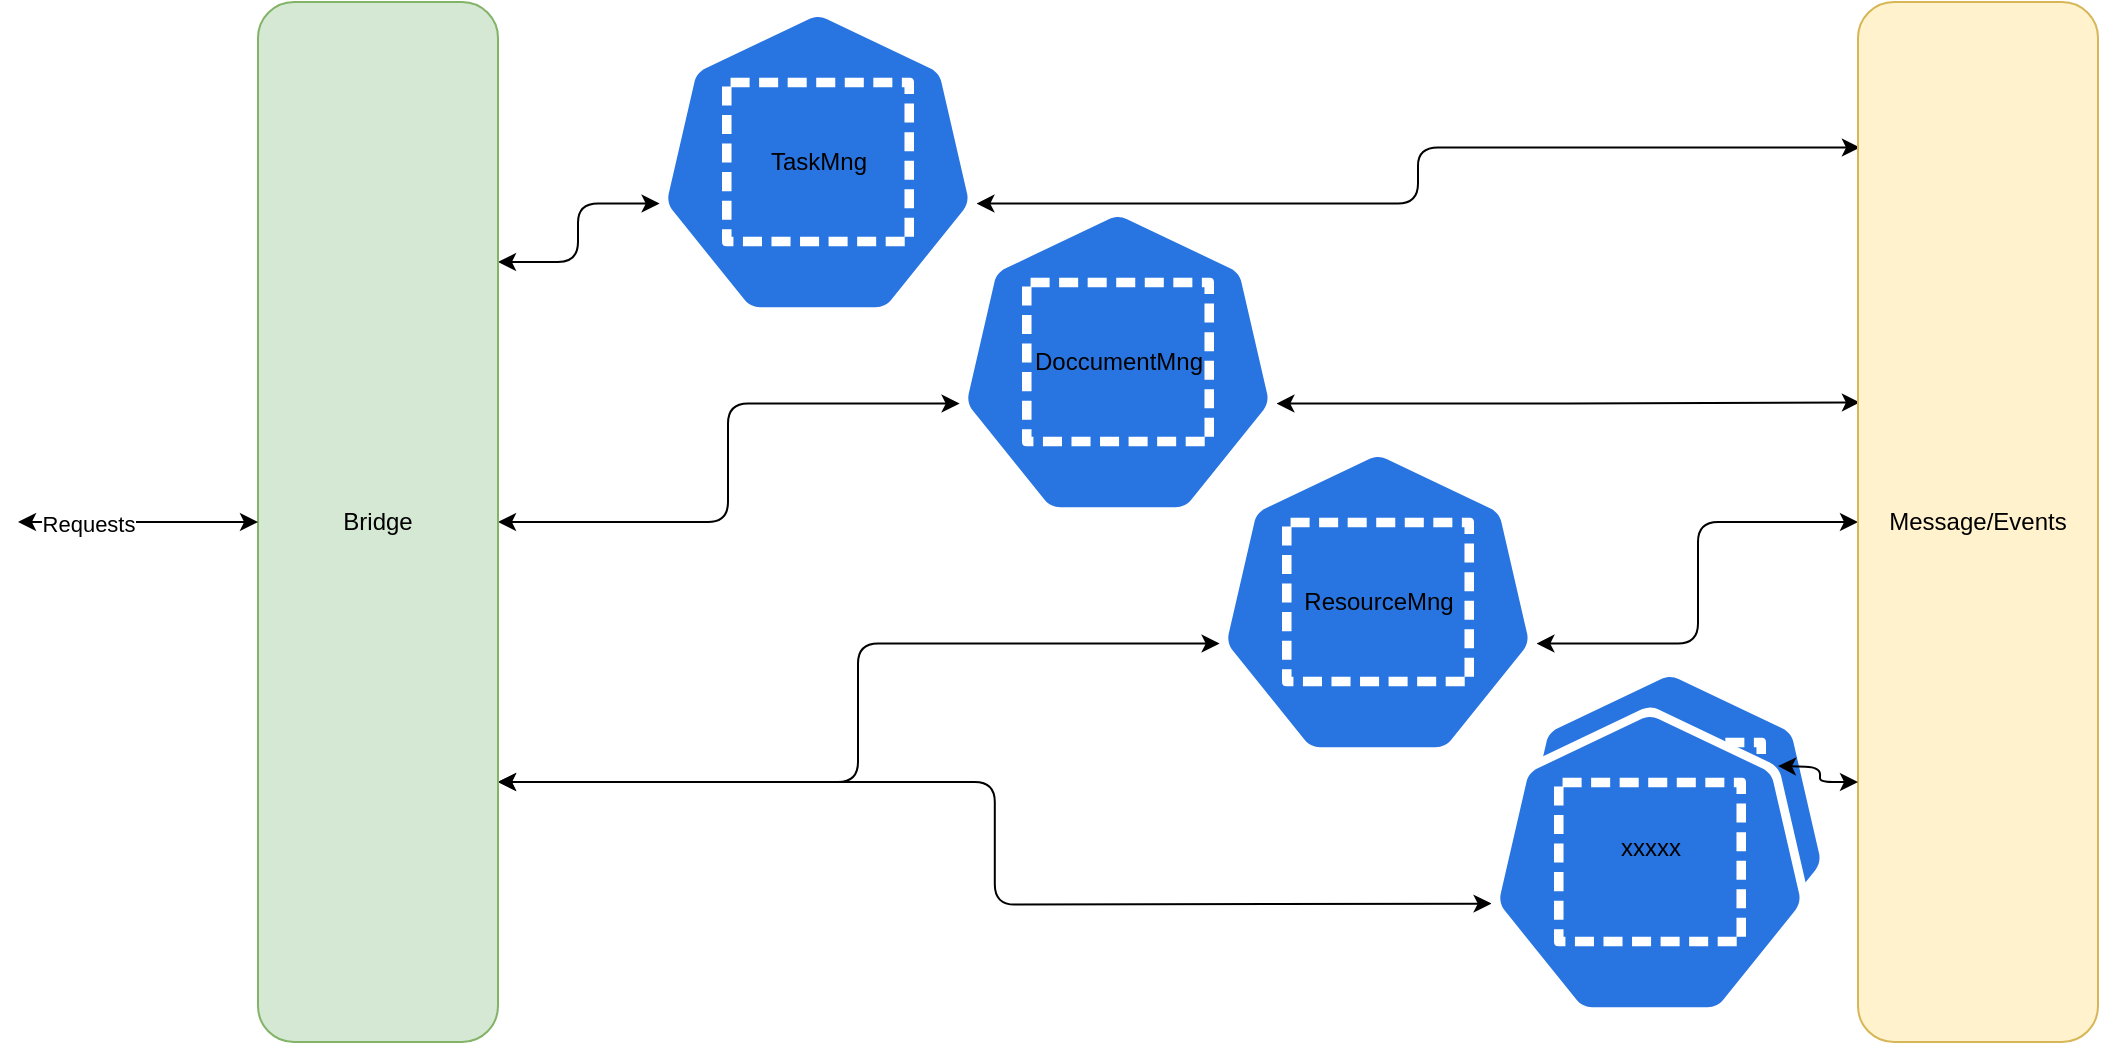 <mxfile version="17.4.1" type="github">
  <diagram id="Ht1M8jgEwFfnCIfOTk4-" name="Page-1">
    <mxGraphModel dx="3167" dy="1083" grid="1" gridSize="10" guides="1" tooltips="1" connect="1" arrows="1" fold="1" page="1" pageScale="1" pageWidth="1169" pageHeight="827" math="0" shadow="0">
      <root>
        <mxCell id="0" />
        <mxCell id="1" parent="0" />
        <mxCell id="zwWVl97MMEdyPd3AgMI6-21" value="&lt;div&gt;xxxxx&lt;/div&gt;&lt;div&gt;&lt;br&gt;&lt;/div&gt;" style="sketch=0;html=1;dashed=0;whitespace=wrap;fillColor=#2875E2;strokeColor=#ffffff;points=[[0.005,0.63,0],[0.1,0.2,0],[0.9,0.2,0],[0.5,0,0],[0.995,0.63,0],[0.72,0.99,0],[0.5,1,0],[0.28,0.99,0]];shape=mxgraph.kubernetes.icon;prIcon=ns" vertex="1" parent="1">
          <mxGeometry x="-414" y="370" width="160" height="160" as="geometry" />
        </mxCell>
        <mxCell id="zwWVl97MMEdyPd3AgMI6-15" style="edgeStyle=orthogonalEdgeStyle;rounded=1;orthogonalLoop=1;jettySize=auto;html=1;exitX=0.995;exitY=0.63;exitDx=0;exitDy=0;exitPerimeter=0;entryX=0.008;entryY=0.14;entryDx=0;entryDy=0;entryPerimeter=0;startArrow=classic;startFill=1;" edge="1" parent="1" source="zwWVl97MMEdyPd3AgMI6-2" target="zwWVl97MMEdyPd3AgMI6-9">
          <mxGeometry relative="1" as="geometry" />
        </mxCell>
        <mxCell id="zwWVl97MMEdyPd3AgMI6-2" value="TaskMng" style="sketch=0;html=1;dashed=0;whitespace=wrap;fillColor=#2875E2;strokeColor=#ffffff;points=[[0.005,0.63,0],[0.1,0.2,0],[0.9,0.2,0],[0.5,0,0],[0.995,0.63,0],[0.72,0.99,0],[0.5,1,0],[0.28,0.99,0]];shape=mxgraph.kubernetes.icon;prIcon=ns" vertex="1" parent="1">
          <mxGeometry x="-840" y="40" width="160" height="160" as="geometry" />
        </mxCell>
        <mxCell id="zwWVl97MMEdyPd3AgMI6-17" style="edgeStyle=orthogonalEdgeStyle;rounded=1;orthogonalLoop=1;jettySize=auto;html=1;exitX=0.995;exitY=0.63;exitDx=0;exitDy=0;exitPerimeter=0;startArrow=classic;startFill=1;" edge="1" parent="1" source="zwWVl97MMEdyPd3AgMI6-4" target="zwWVl97MMEdyPd3AgMI6-9">
          <mxGeometry relative="1" as="geometry" />
        </mxCell>
        <mxCell id="zwWVl97MMEdyPd3AgMI6-4" value="ResourceMng" style="sketch=0;html=1;dashed=0;whitespace=wrap;fillColor=#2875E2;strokeColor=#ffffff;points=[[0.005,0.63,0],[0.1,0.2,0],[0.9,0.2,0],[0.5,0,0],[0.995,0.63,0],[0.72,0.99,0],[0.5,1,0],[0.28,0.99,0]];shape=mxgraph.kubernetes.icon;prIcon=ns" vertex="1" parent="1">
          <mxGeometry x="-560" y="260" width="160" height="160" as="geometry" />
        </mxCell>
        <mxCell id="zwWVl97MMEdyPd3AgMI6-16" style="edgeStyle=orthogonalEdgeStyle;rounded=0;orthogonalLoop=1;jettySize=auto;html=1;exitX=0.995;exitY=0.63;exitDx=0;exitDy=0;exitPerimeter=0;entryX=0.008;entryY=0.385;entryDx=0;entryDy=0;entryPerimeter=0;startArrow=classic;startFill=1;" edge="1" parent="1" source="zwWVl97MMEdyPd3AgMI6-5" target="zwWVl97MMEdyPd3AgMI6-9">
          <mxGeometry relative="1" as="geometry" />
        </mxCell>
        <mxCell id="zwWVl97MMEdyPd3AgMI6-5" value="DoccumentMng" style="sketch=0;html=1;dashed=0;whitespace=wrap;fillColor=#2875E2;strokeColor=#ffffff;points=[[0.005,0.63,0],[0.1,0.2,0],[0.9,0.2,0],[0.5,0,0],[0.995,0.63,0],[0.72,0.99,0],[0.5,1,0],[0.28,0.99,0]];shape=mxgraph.kubernetes.icon;prIcon=ns" vertex="1" parent="1">
          <mxGeometry x="-690" y="140" width="160" height="160" as="geometry" />
        </mxCell>
        <mxCell id="zwWVl97MMEdyPd3AgMI6-11" style="edgeStyle=orthogonalEdgeStyle;rounded=1;orthogonalLoop=1;jettySize=auto;html=1;exitX=1;exitY=0.25;exitDx=0;exitDy=0;entryX=0.005;entryY=0.63;entryDx=0;entryDy=0;entryPerimeter=0;startArrow=classic;startFill=1;" edge="1" parent="1" source="zwWVl97MMEdyPd3AgMI6-6" target="zwWVl97MMEdyPd3AgMI6-2">
          <mxGeometry relative="1" as="geometry" />
        </mxCell>
        <mxCell id="zwWVl97MMEdyPd3AgMI6-12" style="edgeStyle=orthogonalEdgeStyle;rounded=1;orthogonalLoop=1;jettySize=auto;html=1;exitX=1;exitY=0.5;exitDx=0;exitDy=0;entryX=0.005;entryY=0.63;entryDx=0;entryDy=0;entryPerimeter=0;startArrow=classic;startFill=1;" edge="1" parent="1" source="zwWVl97MMEdyPd3AgMI6-6" target="zwWVl97MMEdyPd3AgMI6-5">
          <mxGeometry relative="1" as="geometry" />
        </mxCell>
        <mxCell id="zwWVl97MMEdyPd3AgMI6-13" style="edgeStyle=orthogonalEdgeStyle;rounded=1;orthogonalLoop=1;jettySize=auto;html=1;exitX=1;exitY=0.75;exitDx=0;exitDy=0;entryX=0.005;entryY=0.63;entryDx=0;entryDy=0;entryPerimeter=0;startArrow=classic;startFill=1;" edge="1" parent="1" source="zwWVl97MMEdyPd3AgMI6-6" target="zwWVl97MMEdyPd3AgMI6-4">
          <mxGeometry relative="1" as="geometry" />
        </mxCell>
        <mxCell id="zwWVl97MMEdyPd3AgMI6-14" style="edgeStyle=orthogonalEdgeStyle;rounded=1;orthogonalLoop=1;jettySize=auto;html=1;exitX=1;exitY=0.75;exitDx=0;exitDy=0;entryX=0.005;entryY=0.63;entryDx=0;entryDy=0;entryPerimeter=0;startArrow=classic;startFill=1;" edge="1" parent="1" source="zwWVl97MMEdyPd3AgMI6-6">
          <mxGeometry relative="1" as="geometry">
            <mxPoint x="-423.2" y="490.8" as="targetPoint" />
          </mxGeometry>
        </mxCell>
        <mxCell id="zwWVl97MMEdyPd3AgMI6-6" value="Bridge" style="rounded=1;whiteSpace=wrap;html=1;fillColor=#d5e8d4;strokeColor=#82b366;" vertex="1" parent="1">
          <mxGeometry x="-1040" y="40" width="120" height="520" as="geometry" />
        </mxCell>
        <mxCell id="zwWVl97MMEdyPd3AgMI6-7" value="" style="endArrow=classic;html=1;rounded=0;entryX=0;entryY=0.5;entryDx=0;entryDy=0;startArrow=classic;startFill=1;" edge="1" parent="1" target="zwWVl97MMEdyPd3AgMI6-6">
          <mxGeometry width="50" height="50" relative="1" as="geometry">
            <mxPoint x="-1160" y="300" as="sourcePoint" />
            <mxPoint x="-1050" y="290" as="targetPoint" />
          </mxGeometry>
        </mxCell>
        <mxCell id="zwWVl97MMEdyPd3AgMI6-8" value="&lt;div&gt;Requests&lt;/div&gt;" style="edgeLabel;html=1;align=center;verticalAlign=middle;resizable=0;points=[];" vertex="1" connectable="0" parent="zwWVl97MMEdyPd3AgMI6-7">
          <mxGeometry x="-0.415" y="-1" relative="1" as="geometry">
            <mxPoint as="offset" />
          </mxGeometry>
        </mxCell>
        <mxCell id="zwWVl97MMEdyPd3AgMI6-9" value="Message/Events" style="rounded=1;whiteSpace=wrap;html=1;fillColor=#fff2cc;strokeColor=#d6b656;" vertex="1" parent="1">
          <mxGeometry x="-240" y="40" width="120" height="520" as="geometry" />
        </mxCell>
        <mxCell id="zwWVl97MMEdyPd3AgMI6-18" style="edgeStyle=orthogonalEdgeStyle;rounded=1;orthogonalLoop=1;jettySize=auto;html=1;exitX=0.9;exitY=0.2;exitDx=0;exitDy=0;exitPerimeter=0;entryX=0;entryY=0.75;entryDx=0;entryDy=0;startArrow=classic;startFill=1;" edge="1" parent="1" target="zwWVl97MMEdyPd3AgMI6-9">
          <mxGeometry relative="1" as="geometry">
            <mxPoint x="-280" y="422" as="sourcePoint" />
          </mxGeometry>
        </mxCell>
        <mxCell id="zwWVl97MMEdyPd3AgMI6-20" value="&lt;div&gt;xxxxx&lt;/div&gt;&lt;div&gt;&lt;br&gt;&lt;/div&gt;" style="sketch=0;html=1;dashed=0;whitespace=wrap;fillColor=#2875E2;strokeColor=#ffffff;points=[[0.005,0.63,0],[0.1,0.2,0],[0.9,0.2,0],[0.5,0,0],[0.995,0.63,0],[0.72,0.99,0],[0.5,1,0],[0.28,0.99,0]];shape=mxgraph.kubernetes.icon;prIcon=ns" vertex="1" parent="1">
          <mxGeometry x="-424" y="390" width="160" height="160" as="geometry" />
        </mxCell>
      </root>
    </mxGraphModel>
  </diagram>
</mxfile>
